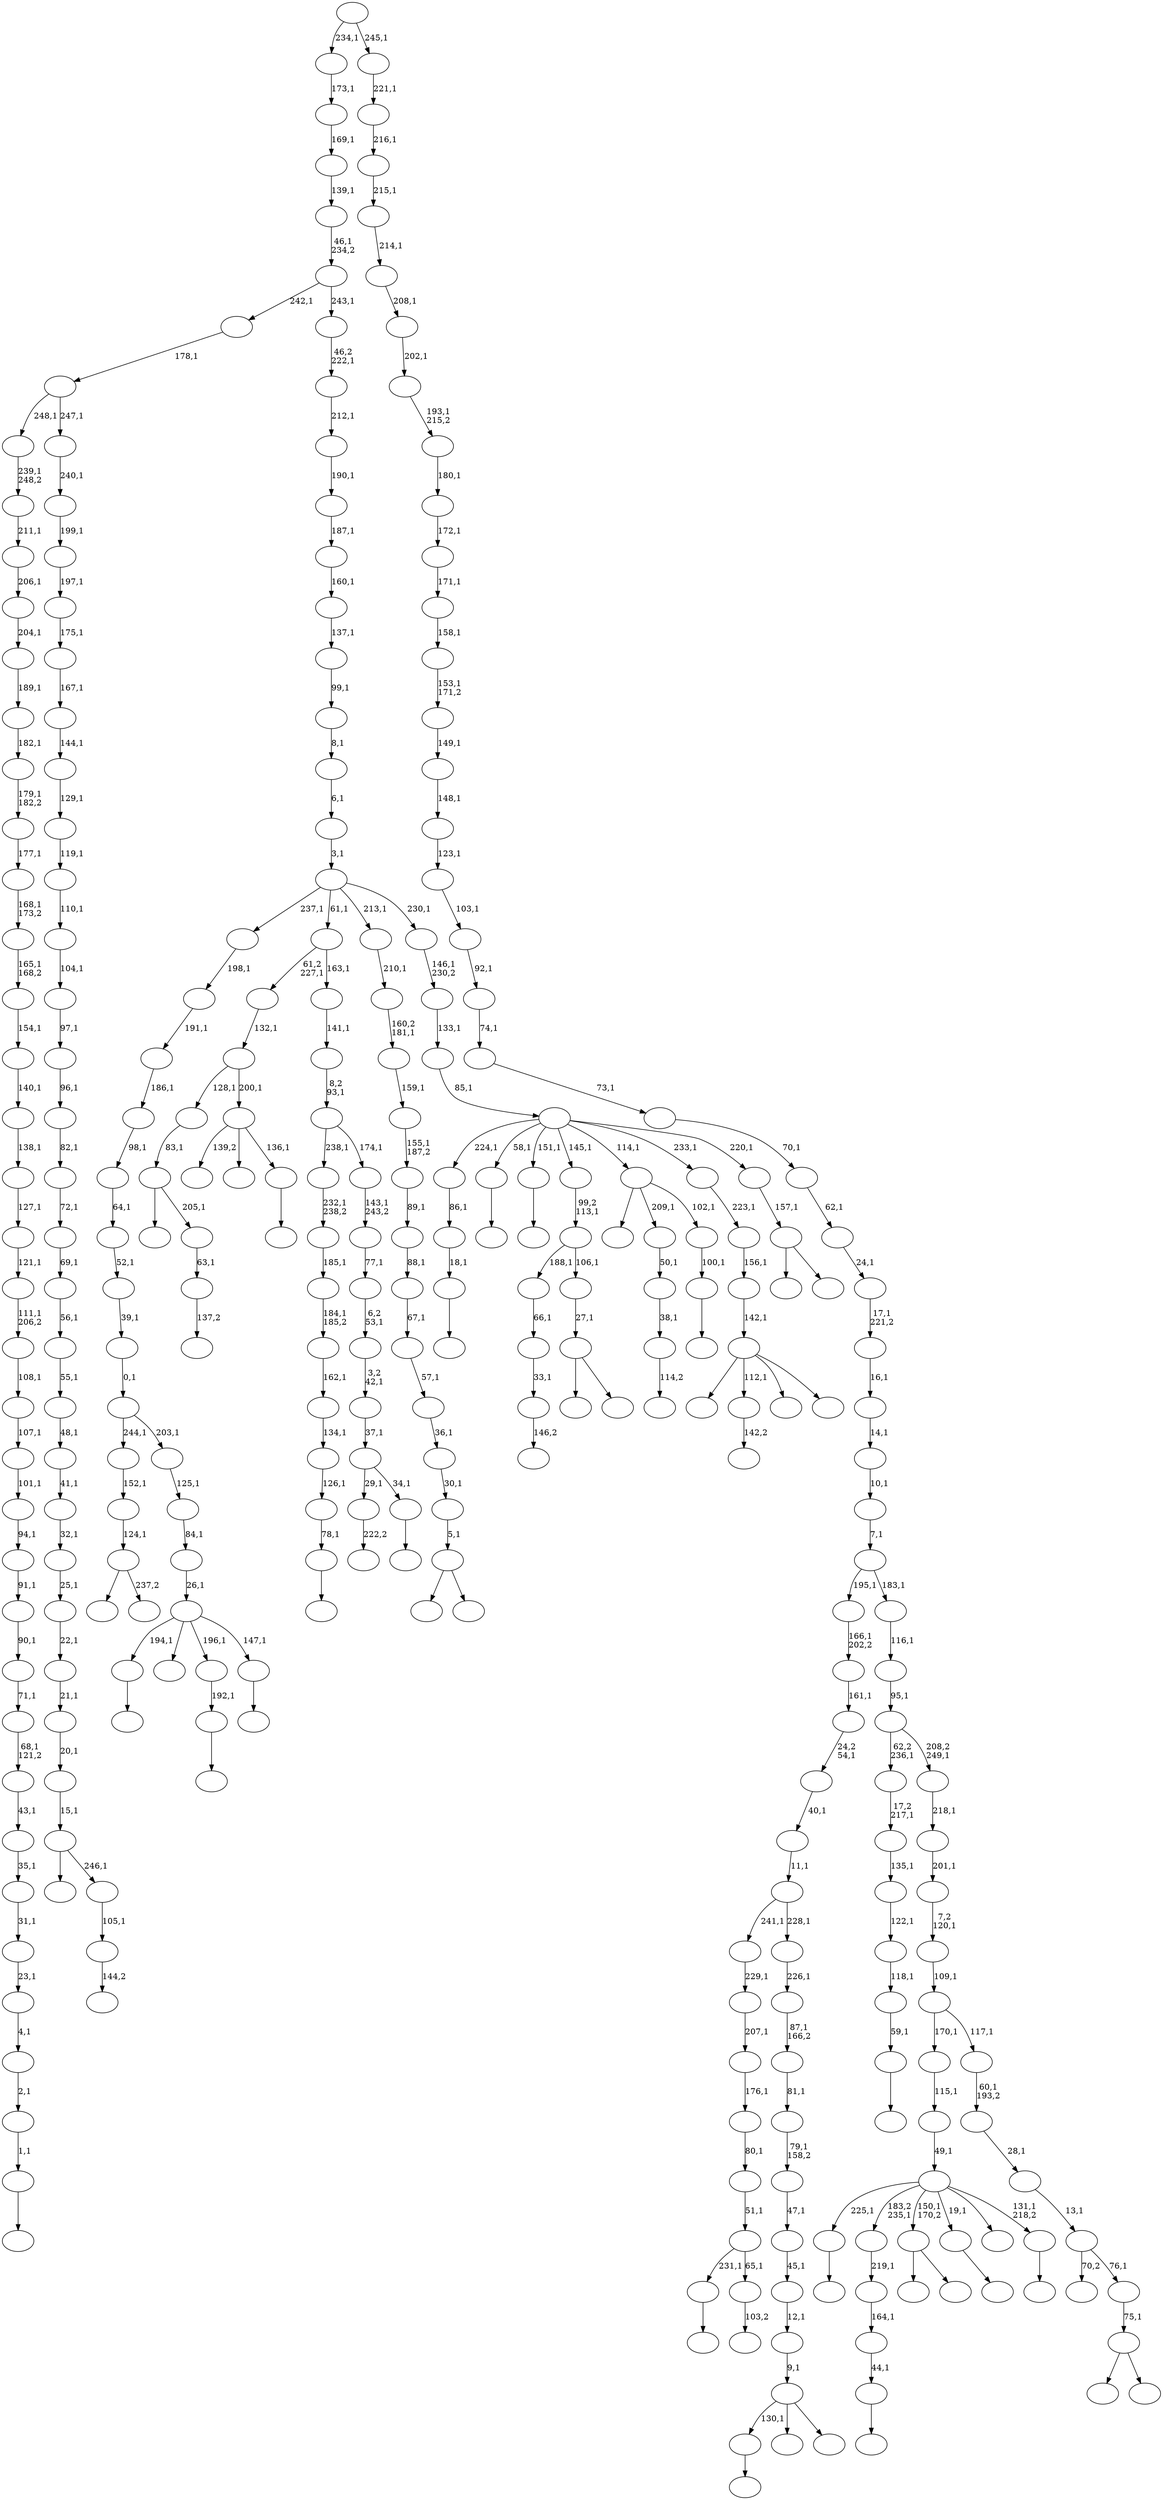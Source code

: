 digraph T {
	300 [label=""]
	299 [label=""]
	298 [label=""]
	297 [label=""]
	296 [label=""]
	295 [label=""]
	294 [label=""]
	293 [label=""]
	292 [label=""]
	291 [label=""]
	290 [label=""]
	289 [label=""]
	288 [label=""]
	287 [label=""]
	286 [label=""]
	285 [label=""]
	284 [label=""]
	283 [label=""]
	282 [label=""]
	281 [label=""]
	280 [label=""]
	279 [label=""]
	278 [label=""]
	277 [label=""]
	276 [label=""]
	275 [label=""]
	274 [label=""]
	273 [label=""]
	272 [label=""]
	271 [label=""]
	270 [label=""]
	269 [label=""]
	268 [label=""]
	267 [label=""]
	266 [label=""]
	265 [label=""]
	264 [label=""]
	263 [label=""]
	262 [label=""]
	261 [label=""]
	260 [label=""]
	259 [label=""]
	258 [label=""]
	257 [label=""]
	256 [label=""]
	255 [label=""]
	254 [label=""]
	253 [label=""]
	252 [label=""]
	251 [label=""]
	250 [label=""]
	249 [label=""]
	248 [label=""]
	247 [label=""]
	246 [label=""]
	245 [label=""]
	244 [label=""]
	243 [label=""]
	242 [label=""]
	241 [label=""]
	240 [label=""]
	239 [label=""]
	238 [label=""]
	237 [label=""]
	236 [label=""]
	235 [label=""]
	234 [label=""]
	233 [label=""]
	232 [label=""]
	231 [label=""]
	230 [label=""]
	229 [label=""]
	228 [label=""]
	227 [label=""]
	226 [label=""]
	225 [label=""]
	224 [label=""]
	223 [label=""]
	222 [label=""]
	221 [label=""]
	220 [label=""]
	219 [label=""]
	218 [label=""]
	217 [label=""]
	216 [label=""]
	215 [label=""]
	214 [label=""]
	213 [label=""]
	212 [label=""]
	211 [label=""]
	210 [label=""]
	209 [label=""]
	208 [label=""]
	207 [label=""]
	206 [label=""]
	205 [label=""]
	204 [label=""]
	203 [label=""]
	202 [label=""]
	201 [label=""]
	200 [label=""]
	199 [label=""]
	198 [label=""]
	197 [label=""]
	196 [label=""]
	195 [label=""]
	194 [label=""]
	193 [label=""]
	192 [label=""]
	191 [label=""]
	190 [label=""]
	189 [label=""]
	188 [label=""]
	187 [label=""]
	186 [label=""]
	185 [label=""]
	184 [label=""]
	183 [label=""]
	182 [label=""]
	181 [label=""]
	180 [label=""]
	179 [label=""]
	178 [label=""]
	177 [label=""]
	176 [label=""]
	175 [label=""]
	174 [label=""]
	173 [label=""]
	172 [label=""]
	171 [label=""]
	170 [label=""]
	169 [label=""]
	168 [label=""]
	167 [label=""]
	166 [label=""]
	165 [label=""]
	164 [label=""]
	163 [label=""]
	162 [label=""]
	161 [label=""]
	160 [label=""]
	159 [label=""]
	158 [label=""]
	157 [label=""]
	156 [label=""]
	155 [label=""]
	154 [label=""]
	153 [label=""]
	152 [label=""]
	151 [label=""]
	150 [label=""]
	149 [label=""]
	148 [label=""]
	147 [label=""]
	146 [label=""]
	145 [label=""]
	144 [label=""]
	143 [label=""]
	142 [label=""]
	141 [label=""]
	140 [label=""]
	139 [label=""]
	138 [label=""]
	137 [label=""]
	136 [label=""]
	135 [label=""]
	134 [label=""]
	133 [label=""]
	132 [label=""]
	131 [label=""]
	130 [label=""]
	129 [label=""]
	128 [label=""]
	127 [label=""]
	126 [label=""]
	125 [label=""]
	124 [label=""]
	123 [label=""]
	122 [label=""]
	121 [label=""]
	120 [label=""]
	119 [label=""]
	118 [label=""]
	117 [label=""]
	116 [label=""]
	115 [label=""]
	114 [label=""]
	113 [label=""]
	112 [label=""]
	111 [label=""]
	110 [label=""]
	109 [label=""]
	108 [label=""]
	107 [label=""]
	106 [label=""]
	105 [label=""]
	104 [label=""]
	103 [label=""]
	102 [label=""]
	101 [label=""]
	100 [label=""]
	99 [label=""]
	98 [label=""]
	97 [label=""]
	96 [label=""]
	95 [label=""]
	94 [label=""]
	93 [label=""]
	92 [label=""]
	91 [label=""]
	90 [label=""]
	89 [label=""]
	88 [label=""]
	87 [label=""]
	86 [label=""]
	85 [label=""]
	84 [label=""]
	83 [label=""]
	82 [label=""]
	81 [label=""]
	80 [label=""]
	79 [label=""]
	78 [label=""]
	77 [label=""]
	76 [label=""]
	75 [label=""]
	74 [label=""]
	73 [label=""]
	72 [label=""]
	71 [label=""]
	70 [label=""]
	69 [label=""]
	68 [label=""]
	67 [label=""]
	66 [label=""]
	65 [label=""]
	64 [label=""]
	63 [label=""]
	62 [label=""]
	61 [label=""]
	60 [label=""]
	59 [label=""]
	58 [label=""]
	57 [label=""]
	56 [label=""]
	55 [label=""]
	54 [label=""]
	53 [label=""]
	52 [label=""]
	51 [label=""]
	50 [label=""]
	49 [label=""]
	48 [label=""]
	47 [label=""]
	46 [label=""]
	45 [label=""]
	44 [label=""]
	43 [label=""]
	42 [label=""]
	41 [label=""]
	40 [label=""]
	39 [label=""]
	38 [label=""]
	37 [label=""]
	36 [label=""]
	35 [label=""]
	34 [label=""]
	33 [label=""]
	32 [label=""]
	31 [label=""]
	30 [label=""]
	29 [label=""]
	28 [label=""]
	27 [label=""]
	26 [label=""]
	25 [label=""]
	24 [label=""]
	23 [label=""]
	22 [label=""]
	21 [label=""]
	20 [label=""]
	19 [label=""]
	18 [label=""]
	17 [label=""]
	16 [label=""]
	15 [label=""]
	14 [label=""]
	13 [label=""]
	12 [label=""]
	11 [label=""]
	10 [label=""]
	9 [label=""]
	8 [label=""]
	7 [label=""]
	6 [label=""]
	5 [label=""]
	4 [label=""]
	3 [label=""]
	2 [label=""]
	1 [label=""]
	0 [label=""]
	296 -> 297 [label=""]
	294 -> 295 [label=""]
	292 -> 293 [label=""]
	291 -> 292 [label="1,1"]
	290 -> 291 [label="2,1"]
	289 -> 290 [label="4,1"]
	288 -> 289 [label="23,1"]
	287 -> 288 [label="31,1"]
	286 -> 287 [label="35,1"]
	285 -> 286 [label="43,1"]
	284 -> 285 [label="68,1\n121,2"]
	283 -> 284 [label="71,1"]
	282 -> 283 [label="90,1"]
	281 -> 282 [label="91,1"]
	280 -> 281 [label="94,1"]
	279 -> 280 [label="101,1"]
	278 -> 279 [label="107,1"]
	277 -> 278 [label="108,1"]
	276 -> 277 [label="111,1\n206,2"]
	275 -> 276 [label="121,1"]
	274 -> 275 [label="127,1"]
	273 -> 274 [label="138,1"]
	272 -> 273 [label="140,1"]
	271 -> 272 [label="154,1"]
	270 -> 271 [label="165,1\n168,2"]
	269 -> 270 [label="168,1\n173,2"]
	268 -> 269 [label="177,1"]
	267 -> 268 [label="179,1\n182,2"]
	266 -> 267 [label="182,1"]
	265 -> 266 [label="189,1"]
	264 -> 265 [label="204,1"]
	263 -> 264 [label="206,1"]
	262 -> 263 [label="211,1"]
	261 -> 262 [label="239,1\n248,2"]
	257 -> 258 [label=""]
	255 -> 256 [label=""]
	254 -> 255 [label="78,1"]
	253 -> 254 [label="126,1"]
	252 -> 253 [label="134,1"]
	251 -> 252 [label="162,1"]
	250 -> 251 [label="184,1\n185,2"]
	249 -> 250 [label="185,1"]
	248 -> 249 [label="232,1\n238,2"]
	245 -> 246 [label=""]
	244 -> 245 [label="18,1"]
	243 -> 244 [label="86,1"]
	240 -> 241 [label=""]
	237 -> 238 [label="146,2"]
	236 -> 237 [label="33,1"]
	235 -> 236 [label="66,1"]
	233 -> 234 [label=""]
	230 -> 231 [label="137,2"]
	229 -> 230 [label="63,1"]
	228 -> 299 [label=""]
	228 -> 229 [label="205,1"]
	227 -> 228 [label="83,1"]
	223 -> 224 [label=""]
	222 -> 300 [label="139,2"]
	222 -> 239 [label=""]
	222 -> 223 [label="136,1"]
	221 -> 227 [label="128,1"]
	221 -> 222 [label="200,1"]
	220 -> 221 [label="132,1"]
	218 -> 219 [label="103,2"]
	217 -> 257 [label="231,1"]
	217 -> 218 [label="65,1"]
	216 -> 217 [label="51,1"]
	215 -> 216 [label="80,1"]
	214 -> 215 [label="176,1"]
	213 -> 214 [label="207,1"]
	212 -> 213 [label="229,1"]
	210 -> 211 [label=""]
	208 -> 209 [label="142,2"]
	206 -> 207 [label=""]
	205 -> 206 [label="44,1"]
	204 -> 205 [label="164,1"]
	203 -> 204 [label="219,1"]
	200 -> 201 [label=""]
	199 -> 200 [label="192,1"]
	197 -> 198 [label=""]
	196 -> 197 [label="59,1"]
	195 -> 196 [label="118,1"]
	194 -> 195 [label="122,1"]
	193 -> 194 [label="135,1"]
	192 -> 193 [label="17,2\n217,1"]
	188 -> 189 [label="222,2"]
	186 -> 225 [label=""]
	186 -> 187 [label="237,2"]
	185 -> 186 [label="124,1"]
	184 -> 185 [label="152,1"]
	182 -> 183 [label="114,2"]
	181 -> 182 [label="38,1"]
	180 -> 181 [label="50,1"]
	178 -> 179 [label=""]
	177 -> 233 [label="194,1"]
	177 -> 232 [label=""]
	177 -> 199 [label="196,1"]
	177 -> 178 [label="147,1"]
	176 -> 177 [label="26,1"]
	175 -> 176 [label="84,1"]
	174 -> 175 [label="125,1"]
	173 -> 184 [label="244,1"]
	173 -> 174 [label="203,1"]
	172 -> 173 [label="0,1"]
	171 -> 172 [label="39,1"]
	170 -> 171 [label="52,1"]
	169 -> 170 [label="64,1"]
	168 -> 169 [label="98,1"]
	167 -> 168 [label="186,1"]
	166 -> 167 [label="191,1"]
	165 -> 166 [label="198,1"]
	163 -> 226 [label=""]
	163 -> 164 [label=""]
	162 -> 163 [label="27,1"]
	161 -> 235 [label="188,1"]
	161 -> 162 [label="106,1"]
	160 -> 161 [label="99,2\n113,1"]
	158 -> 296 [label="130,1"]
	158 -> 260 [label=""]
	158 -> 159 [label=""]
	157 -> 158 [label="9,1"]
	156 -> 157 [label="12,1"]
	155 -> 156 [label="45,1"]
	154 -> 155 [label="47,1"]
	153 -> 154 [label="79,1\n158,2"]
	152 -> 153 [label="81,1"]
	151 -> 152 [label="87,1\n166,2"]
	150 -> 151 [label="226,1"]
	149 -> 212 [label="241,1"]
	149 -> 150 [label="228,1"]
	148 -> 149 [label="11,1"]
	147 -> 148 [label="40,1"]
	146 -> 147 [label="24,2\n54,1"]
	145 -> 146 [label="161,1"]
	144 -> 145 [label="166,1\n202,2"]
	142 -> 143 [label="144,2"]
	141 -> 142 [label="105,1"]
	140 -> 191 [label=""]
	140 -> 141 [label="246,1"]
	139 -> 140 [label="15,1"]
	138 -> 139 [label="20,1"]
	137 -> 138 [label="21,1"]
	136 -> 137 [label="22,1"]
	135 -> 136 [label="25,1"]
	134 -> 135 [label="32,1"]
	133 -> 134 [label="41,1"]
	132 -> 133 [label="48,1"]
	131 -> 132 [label="55,1"]
	130 -> 131 [label="56,1"]
	129 -> 130 [label="69,1"]
	128 -> 129 [label="72,1"]
	127 -> 128 [label="82,1"]
	126 -> 127 [label="96,1"]
	125 -> 126 [label="97,1"]
	124 -> 125 [label="104,1"]
	123 -> 124 [label="110,1"]
	122 -> 123 [label="119,1"]
	121 -> 122 [label="129,1"]
	120 -> 121 [label="144,1"]
	119 -> 120 [label="167,1"]
	118 -> 119 [label="175,1"]
	117 -> 118 [label="197,1"]
	116 -> 117 [label="199,1"]
	115 -> 116 [label="240,1"]
	114 -> 261 [label="248,1"]
	114 -> 115 [label="247,1"]
	113 -> 114 [label="178,1"]
	111 -> 112 [label=""]
	110 -> 188 [label="29,1"]
	110 -> 111 [label="34,1"]
	109 -> 110 [label="37,1"]
	108 -> 109 [label="3,2\n42,1"]
	107 -> 108 [label="6,2\n53,1"]
	106 -> 107 [label="77,1"]
	105 -> 106 [label="143,1\n243,2"]
	104 -> 248 [label="238,1"]
	104 -> 105 [label="174,1"]
	103 -> 104 [label="8,2\n93,1"]
	102 -> 103 [label="141,1"]
	101 -> 220 [label="61,2\n227,1"]
	101 -> 102 [label="163,1"]
	99 -> 202 [label=""]
	99 -> 100 [label=""]
	97 -> 98 [label=""]
	95 -> 96 [label=""]
	94 -> 95 [label="100,1"]
	93 -> 247 [label=""]
	93 -> 180 [label="209,1"]
	93 -> 94 [label="102,1"]
	89 -> 190 [label=""]
	89 -> 90 [label=""]
	88 -> 89 [label="5,1"]
	87 -> 88 [label="30,1"]
	86 -> 87 [label="36,1"]
	85 -> 86 [label="57,1"]
	84 -> 85 [label="67,1"]
	83 -> 84 [label="88,1"]
	82 -> 83 [label="89,1"]
	81 -> 82 [label="155,1\n187,2"]
	80 -> 81 [label="159,1"]
	79 -> 80 [label="160,2\n181,1"]
	78 -> 79 [label="210,1"]
	75 -> 298 [label=""]
	75 -> 208 [label="112,1"]
	75 -> 92 [label=""]
	75 -> 76 [label=""]
	74 -> 75 [label="142,1"]
	73 -> 74 [label="156,1"]
	72 -> 73 [label="223,1"]
	70 -> 71 [label=""]
	69 -> 294 [label="225,1"]
	69 -> 203 [label="183,2\n235,1"]
	69 -> 99 [label="150,1\n170,2"]
	69 -> 97 [label="19,1"]
	69 -> 77 [label=""]
	69 -> 70 [label="131,1\n218,2"]
	68 -> 69 [label="49,1"]
	67 -> 68 [label="115,1"]
	65 -> 242 [label=""]
	65 -> 66 [label=""]
	64 -> 65 [label="157,1"]
	63 -> 243 [label="224,1"]
	63 -> 240 [label="58,1"]
	63 -> 210 [label="151,1"]
	63 -> 160 [label="145,1"]
	63 -> 93 [label="114,1"]
	63 -> 72 [label="233,1"]
	63 -> 64 [label="220,1"]
	62 -> 63 [label="85,1"]
	61 -> 62 [label="133,1"]
	60 -> 61 [label="146,1\n230,2"]
	59 -> 165 [label="237,1"]
	59 -> 101 [label="61,1"]
	59 -> 78 [label="213,1"]
	59 -> 60 [label="230,1"]
	58 -> 59 [label="3,1"]
	57 -> 58 [label="6,1"]
	56 -> 57 [label="8,1"]
	55 -> 56 [label="99,1"]
	54 -> 55 [label="137,1"]
	53 -> 54 [label="160,1"]
	52 -> 53 [label="187,1"]
	51 -> 52 [label="190,1"]
	50 -> 51 [label="212,1"]
	49 -> 50 [label="46,2\n222,1"]
	48 -> 113 [label="242,1"]
	48 -> 49 [label="243,1"]
	47 -> 48 [label="46,1\n234,2"]
	46 -> 47 [label="139,1"]
	45 -> 46 [label="169,1"]
	44 -> 45 [label="173,1"]
	42 -> 259 [label=""]
	42 -> 43 [label=""]
	41 -> 42 [label="75,1"]
	40 -> 91 [label="70,2"]
	40 -> 41 [label="76,1"]
	39 -> 40 [label="13,1"]
	38 -> 39 [label="28,1"]
	37 -> 38 [label="60,1\n193,2"]
	36 -> 67 [label="170,1"]
	36 -> 37 [label="117,1"]
	35 -> 36 [label="109,1"]
	34 -> 35 [label="7,2\n120,1"]
	33 -> 34 [label="201,1"]
	32 -> 33 [label="218,1"]
	31 -> 192 [label="62,2\n236,1"]
	31 -> 32 [label="208,2\n249,1"]
	30 -> 31 [label="95,1"]
	29 -> 30 [label="116,1"]
	28 -> 144 [label="195,1"]
	28 -> 29 [label="183,1"]
	27 -> 28 [label="7,1"]
	26 -> 27 [label="10,1"]
	25 -> 26 [label="14,1"]
	24 -> 25 [label="16,1"]
	23 -> 24 [label="17,1\n221,2"]
	22 -> 23 [label="24,1"]
	21 -> 22 [label="62,1"]
	20 -> 21 [label="70,1"]
	19 -> 20 [label="73,1"]
	18 -> 19 [label="74,1"]
	17 -> 18 [label="92,1"]
	16 -> 17 [label="103,1"]
	15 -> 16 [label="123,1"]
	14 -> 15 [label="148,1"]
	13 -> 14 [label="149,1"]
	12 -> 13 [label="153,1\n171,2"]
	11 -> 12 [label="158,1"]
	10 -> 11 [label="171,1"]
	9 -> 10 [label="172,1"]
	8 -> 9 [label="180,1"]
	7 -> 8 [label="193,1\n215,2"]
	6 -> 7 [label="202,1"]
	5 -> 6 [label="208,1"]
	4 -> 5 [label="214,1"]
	3 -> 4 [label="215,1"]
	2 -> 3 [label="216,1"]
	1 -> 2 [label="221,1"]
	0 -> 44 [label="234,1"]
	0 -> 1 [label="245,1"]
}
